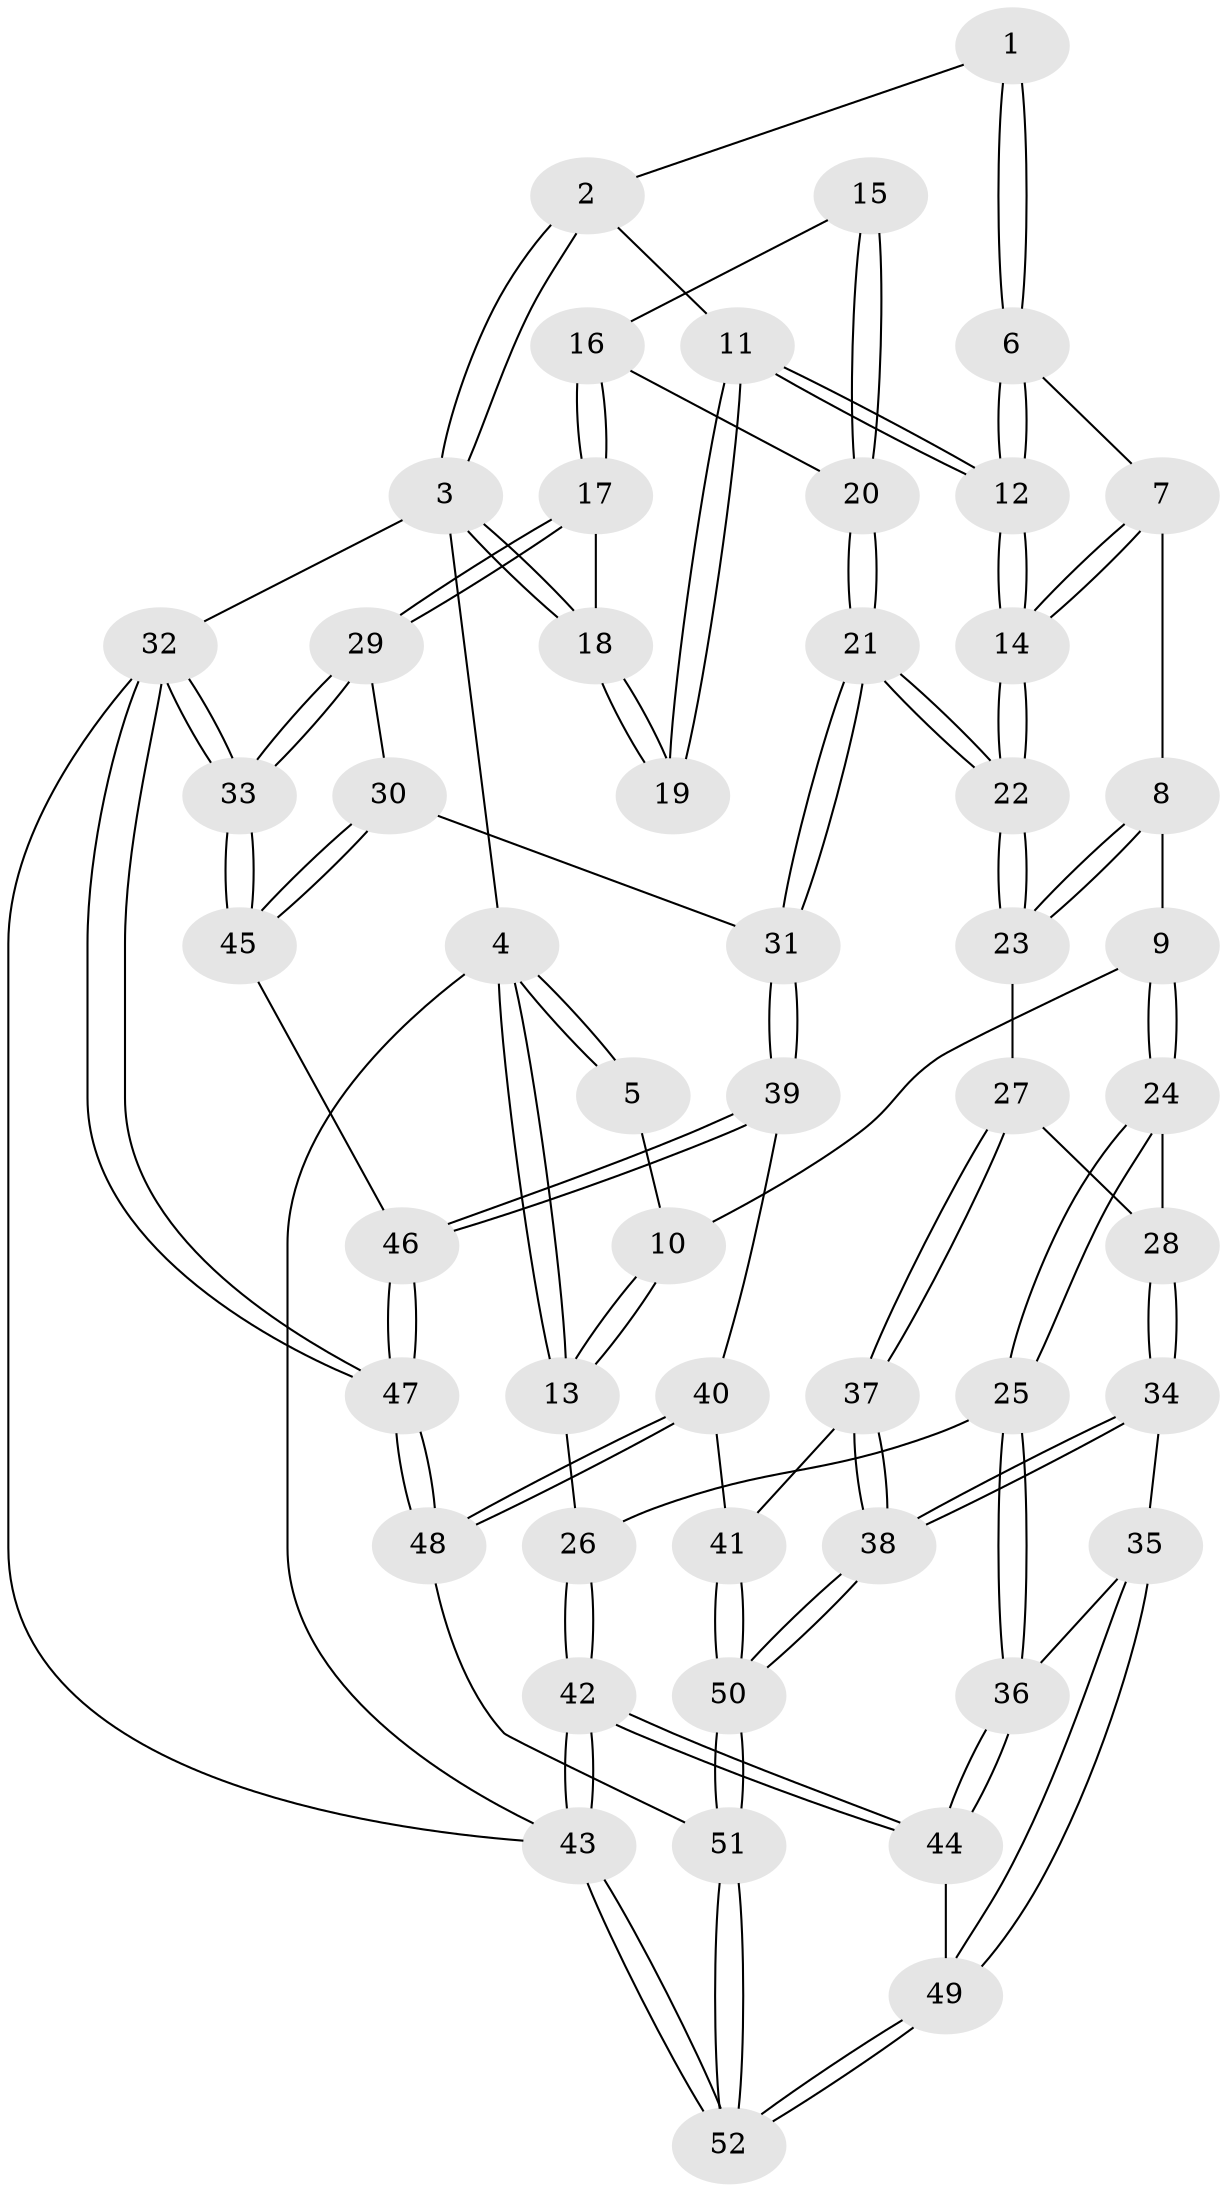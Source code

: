 // Generated by graph-tools (version 1.1) at 2025/51/03/09/25 03:51:01]
// undirected, 52 vertices, 127 edges
graph export_dot {
graph [start="1"]
  node [color=gray90,style=filled];
  1 [pos="+0.6852973279030993+0"];
  2 [pos="+0.76615615238195+0"];
  3 [pos="+1+0"];
  4 [pos="+0+0"];
  5 [pos="+0.3234866155275511+0"];
  6 [pos="+0.5593805172258656+0.23128249348553417"];
  7 [pos="+0.48245268161604044+0.28380674114460547"];
  8 [pos="+0.4455426470198264+0.30030574852709924"];
  9 [pos="+0.3591917016159894+0.2743642705138439"];
  10 [pos="+0.3270081171529827+0.13729013771069257"];
  11 [pos="+0.7939173287652328+0.25821041869340383"];
  12 [pos="+0.73783070820093+0.3340492235653907"];
  13 [pos="+0+0.3429449780711477"];
  14 [pos="+0.7262992653508092+0.36535737653072814"];
  15 [pos="+0.9002460378705934+0.3418388708835359"];
  16 [pos="+1+0.43796885526596535"];
  17 [pos="+1+0.4179173462502503"];
  18 [pos="+1+0.18192373660169409"];
  19 [pos="+0.8323065320567898+0.27362131200580564"];
  20 [pos="+0.830427918378784+0.5584729832234799"];
  21 [pos="+0.7442752466239769+0.613118096024601"];
  22 [pos="+0.6872022013455389+0.5628215527946185"];
  23 [pos="+0.6095165937118677+0.5542513567273079"];
  24 [pos="+0.17866219791390625+0.49346552301368485"];
  25 [pos="+0+0.4769901745138304"];
  26 [pos="+0+0.45003248998681955"];
  27 [pos="+0.5999485127493812+0.557959980338335"];
  28 [pos="+0.2200848797766247+0.5354197082623906"];
  29 [pos="+1+0.707801019333868"];
  30 [pos="+0.913003175551619+0.7166698958112748"];
  31 [pos="+0.7598500774465808+0.6574139251812102"];
  32 [pos="+1+1"];
  33 [pos="+1+1"];
  34 [pos="+0.2966728664005114+0.7663252848717902"];
  35 [pos="+0.150960958535248+0.8280794742690493"];
  36 [pos="+0.07217632804170783+0.7374589305472025"];
  37 [pos="+0.49501069730009345+0.6815630927753021"];
  38 [pos="+0.3259833938898266+0.7903201414077538"];
  39 [pos="+0.7519003568378209+0.6853832033119214"];
  40 [pos="+0.7455961111730351+0.6947951449639237"];
  41 [pos="+0.5458006479346832+0.8560167887737903"];
  42 [pos="+0+0.9803451634893567"];
  43 [pos="+0+1"];
  44 [pos="+0+0.8889385859513843"];
  45 [pos="+0.9610041529659373+0.9132064058142535"];
  46 [pos="+0.8347492221984183+0.8964283586814008"];
  47 [pos="+0.722584289972729+1"];
  48 [pos="+0.6514317734788085+1"];
  49 [pos="+0.11214114204975534+0.8766852809170335"];
  50 [pos="+0.4291482448480389+1"];
  51 [pos="+0.4340794465982735+1"];
  52 [pos="+0.2822282238128781+1"];
  1 -- 2;
  1 -- 6;
  1 -- 6;
  2 -- 3;
  2 -- 3;
  2 -- 11;
  3 -- 4;
  3 -- 18;
  3 -- 18;
  3 -- 32;
  4 -- 5;
  4 -- 5;
  4 -- 13;
  4 -- 13;
  4 -- 43;
  5 -- 10;
  6 -- 7;
  6 -- 12;
  6 -- 12;
  7 -- 8;
  7 -- 14;
  7 -- 14;
  8 -- 9;
  8 -- 23;
  8 -- 23;
  9 -- 10;
  9 -- 24;
  9 -- 24;
  10 -- 13;
  10 -- 13;
  11 -- 12;
  11 -- 12;
  11 -- 19;
  11 -- 19;
  12 -- 14;
  12 -- 14;
  13 -- 26;
  14 -- 22;
  14 -- 22;
  15 -- 16;
  15 -- 20;
  15 -- 20;
  16 -- 17;
  16 -- 17;
  16 -- 20;
  17 -- 18;
  17 -- 29;
  17 -- 29;
  18 -- 19;
  18 -- 19;
  20 -- 21;
  20 -- 21;
  21 -- 22;
  21 -- 22;
  21 -- 31;
  21 -- 31;
  22 -- 23;
  22 -- 23;
  23 -- 27;
  24 -- 25;
  24 -- 25;
  24 -- 28;
  25 -- 26;
  25 -- 36;
  25 -- 36;
  26 -- 42;
  26 -- 42;
  27 -- 28;
  27 -- 37;
  27 -- 37;
  28 -- 34;
  28 -- 34;
  29 -- 30;
  29 -- 33;
  29 -- 33;
  30 -- 31;
  30 -- 45;
  30 -- 45;
  31 -- 39;
  31 -- 39;
  32 -- 33;
  32 -- 33;
  32 -- 47;
  32 -- 47;
  32 -- 43;
  33 -- 45;
  33 -- 45;
  34 -- 35;
  34 -- 38;
  34 -- 38;
  35 -- 36;
  35 -- 49;
  35 -- 49;
  36 -- 44;
  36 -- 44;
  37 -- 38;
  37 -- 38;
  37 -- 41;
  38 -- 50;
  38 -- 50;
  39 -- 40;
  39 -- 46;
  39 -- 46;
  40 -- 41;
  40 -- 48;
  40 -- 48;
  41 -- 50;
  41 -- 50;
  42 -- 43;
  42 -- 43;
  42 -- 44;
  42 -- 44;
  43 -- 52;
  43 -- 52;
  44 -- 49;
  45 -- 46;
  46 -- 47;
  46 -- 47;
  47 -- 48;
  47 -- 48;
  48 -- 51;
  49 -- 52;
  49 -- 52;
  50 -- 51;
  50 -- 51;
  51 -- 52;
  51 -- 52;
}
